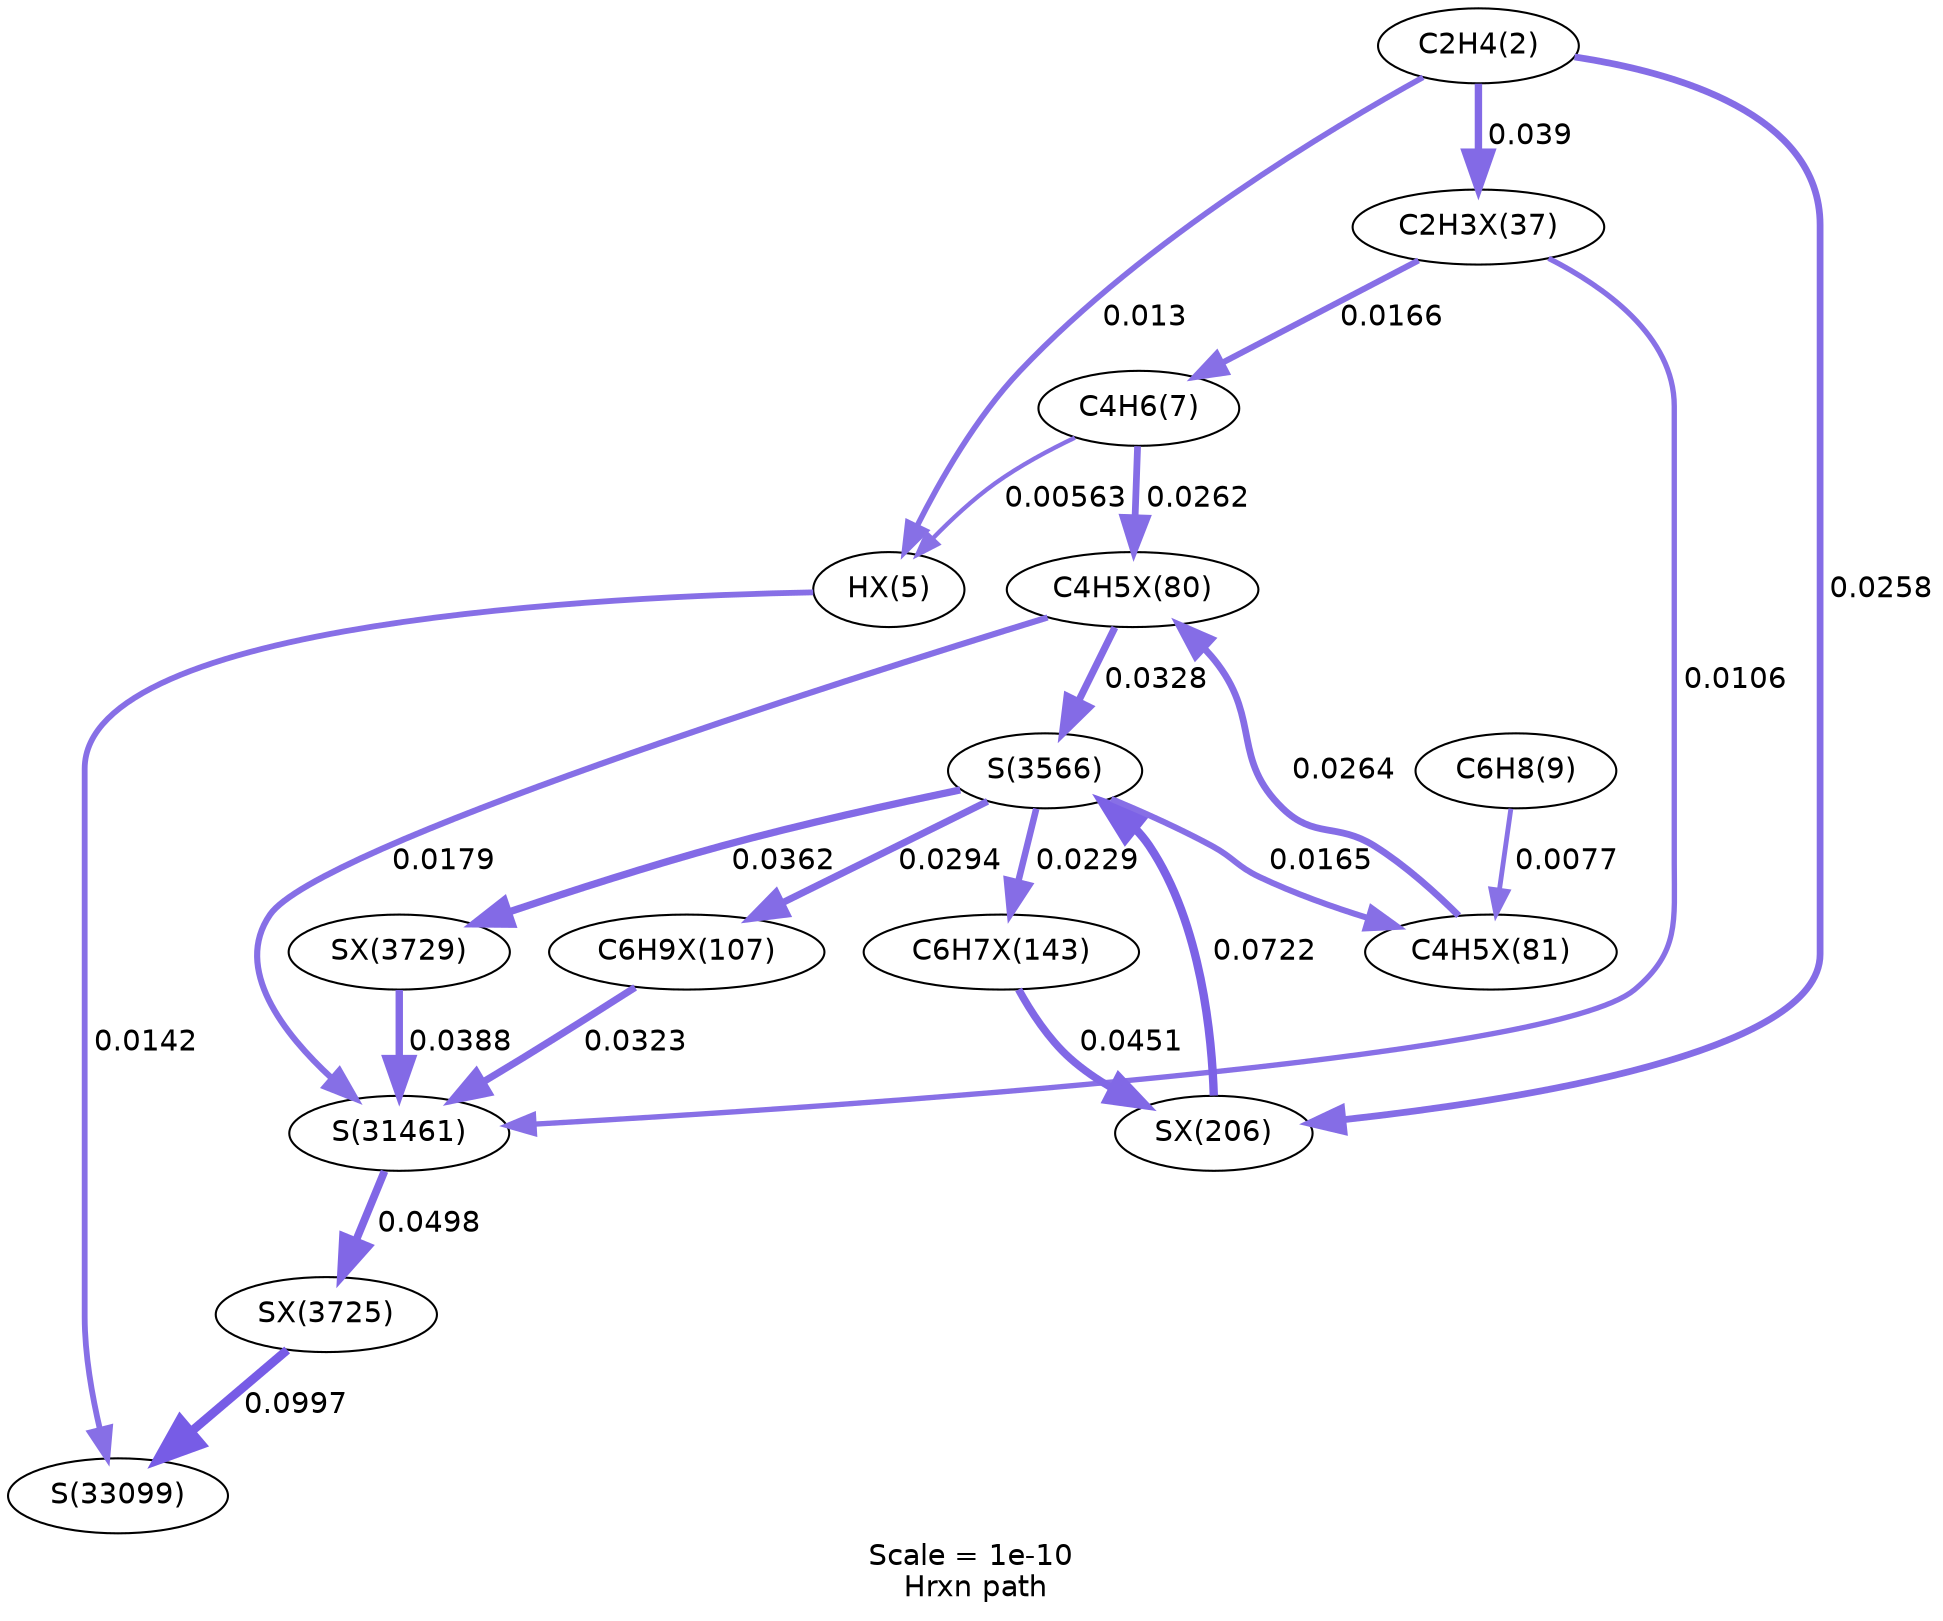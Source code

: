 digraph reaction_paths {
center=1;
s5 -> s37[fontname="Helvetica", style="setlinewidth(2.72)", arrowsize=1.36, color="0.7, 0.513, 0.9"
, label=" 0.013"];
s5 -> s38[fontname="Helvetica", style="setlinewidth(3.55)", arrowsize=1.78, color="0.7, 0.539, 0.9"
, label=" 0.039"];
s5 -> s45[fontname="Helvetica", style="setlinewidth(3.24)", arrowsize=1.62, color="0.7, 0.526, 0.9"
, label=" 0.0258"];
s8 -> s37[fontname="Helvetica", style="setlinewidth(2.09)", arrowsize=1.05, color="0.7, 0.506, 0.9"
, label=" 0.00563"];
s37 -> s33[fontname="Helvetica", style="setlinewidth(2.79)", arrowsize=1.4, color="0.7, 0.514, 0.9"
, label=" 0.0142"];
s38 -> s8[fontname="Helvetica", style="setlinewidth(2.91)", arrowsize=1.45, color="0.7, 0.517, 0.9"
, label=" 0.0166"];
s38 -> s32[fontname="Helvetica", style="setlinewidth(2.57)", arrowsize=1.28, color="0.7, 0.511, 0.9"
, label=" 0.0106"];
s8 -> s39[fontname="Helvetica", style="setlinewidth(3.25)", arrowsize=1.63, color="0.7, 0.526, 0.9"
, label=" 0.0262"];
s40 -> s39[fontname="Helvetica", style="setlinewidth(3.26)", arrowsize=1.63, color="0.7, 0.526, 0.9"
, label=" 0.0264"];
s39 -> s21[fontname="Helvetica", style="setlinewidth(3.42)", arrowsize=1.71, color="0.7, 0.533, 0.9"
, label=" 0.0328"];
s39 -> s32[fontname="Helvetica", style="setlinewidth(2.96)", arrowsize=1.48, color="0.7, 0.518, 0.9"
, label=" 0.0179"];
s9 -> s40[fontname="Helvetica", style="setlinewidth(2.33)", arrowsize=1.16, color="0.7, 0.508, 0.9"
, label=" 0.0077"];
s21 -> s40[fontname="Helvetica", style="setlinewidth(2.9)", arrowsize=1.45, color="0.7, 0.516, 0.9"
, label=" 0.0165"];
s43 -> s45[fontname="Helvetica", style="setlinewidth(3.66)", arrowsize=1.83, color="0.7, 0.545, 0.9"
, label=" 0.0451"];
s21 -> s43[fontname="Helvetica", style="setlinewidth(3.15)", arrowsize=1.57, color="0.7, 0.523, 0.9"
, label=" 0.0229"];
s45 -> s21[fontname="Helvetica", style="setlinewidth(4.02)", arrowsize=2.01, color="0.7, 0.572, 0.9"
, label=" 0.0722"];
s21 -> s41[fontname="Helvetica", style="setlinewidth(3.34)", arrowsize=1.67, color="0.7, 0.529, 0.9"
, label=" 0.0294"];
s21 -> s77[fontname="Helvetica", style="setlinewidth(3.5)", arrowsize=1.75, color="0.7, 0.536, 0.9"
, label=" 0.0362"];
s41 -> s32[fontname="Helvetica", style="setlinewidth(3.41)", arrowsize=1.7, color="0.7, 0.532, 0.9"
, label=" 0.0323"];
s32 -> s76[fontname="Helvetica", style="setlinewidth(3.74)", arrowsize=1.87, color="0.7, 0.55, 0.9"
, label=" 0.0498"];
s77 -> s32[fontname="Helvetica", style="setlinewidth(3.55)", arrowsize=1.77, color="0.7, 0.539, 0.9"
, label=" 0.0388"];
s76 -> s33[fontname="Helvetica", style="setlinewidth(4.26)", arrowsize=2.13, color="0.7, 0.6, 0.9"
, label=" 0.0997"];
s5 [ fontname="Helvetica", label="C2H4(2)"];
s8 [ fontname="Helvetica", label="C4H6(7)"];
s9 [ fontname="Helvetica", label="C6H8(9)"];
s21 [ fontname="Helvetica", label="S(3566)"];
s32 [ fontname="Helvetica", label="S(31461)"];
s33 [ fontname="Helvetica", label="S(33099)"];
s37 [ fontname="Helvetica", label="HX(5)"];
s38 [ fontname="Helvetica", label="C2H3X(37)"];
s39 [ fontname="Helvetica", label="C4H5X(80)"];
s40 [ fontname="Helvetica", label="C4H5X(81)"];
s41 [ fontname="Helvetica", label="C6H9X(107)"];
s43 [ fontname="Helvetica", label="C6H7X(143)"];
s45 [ fontname="Helvetica", label="SX(206)"];
s76 [ fontname="Helvetica", label="SX(3725)"];
s77 [ fontname="Helvetica", label="SX(3729)"];
 label = "Scale = 1e-10\l Hrxn path";
 fontname = "Helvetica";
}

